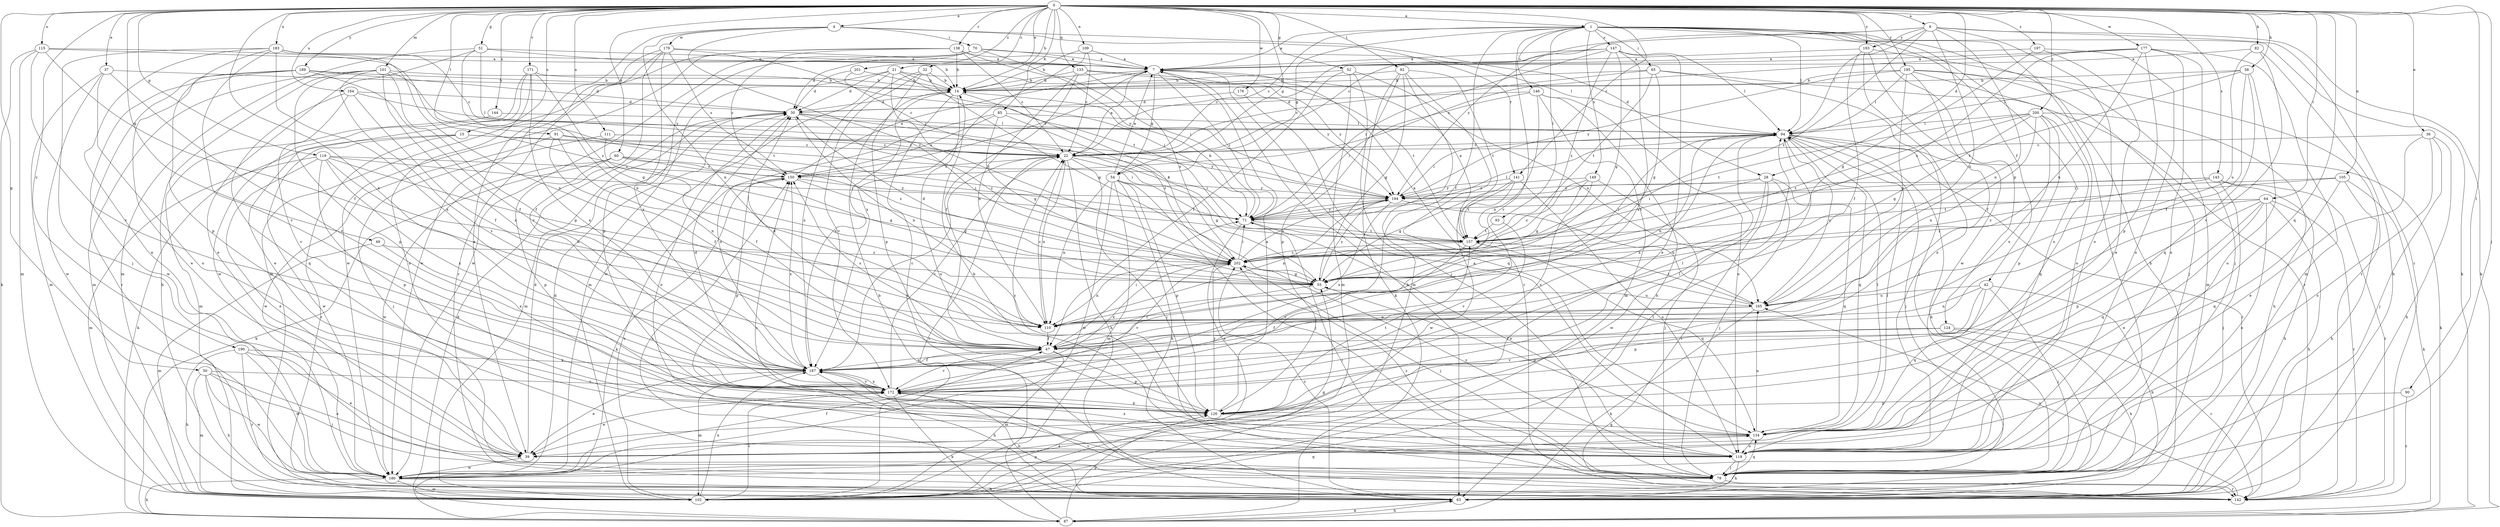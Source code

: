 strict digraph  {
0;
1;
4;
6;
7;
14;
15;
21;
22;
28;
30;
32;
36;
37;
39;
42;
47;
49;
50;
51;
52;
54;
55;
58;
60;
63;
64;
65;
70;
71;
79;
82;
85;
87;
90;
91;
92;
93;
94;
101;
102;
105;
109;
110;
111;
115;
118;
119;
124;
126;
133;
134;
138;
141;
142;
143;
144;
146;
147;
149;
150;
157;
164;
165;
171;
172;
176;
177;
179;
180;
183;
187;
189;
190;
193;
194;
195;
197;
200;
201;
202;
0 -> 1  [label=a];
0 -> 4  [label=a];
0 -> 6  [label=a];
0 -> 14  [label=b];
0 -> 15  [label=c];
0 -> 21  [label=c];
0 -> 28  [label=d];
0 -> 32  [label=e];
0 -> 36  [label=e];
0 -> 37  [label=e];
0 -> 49  [label=g];
0 -> 50  [label=g];
0 -> 51  [label=g];
0 -> 52  [label=g];
0 -> 54  [label=g];
0 -> 58  [label=h];
0 -> 60  [label=h];
0 -> 64  [label=i];
0 -> 79  [label=j];
0 -> 82  [label=k];
0 -> 85  [label=k];
0 -> 90  [label=l];
0 -> 91  [label=l];
0 -> 92  [label=l];
0 -> 101  [label=m];
0 -> 105  [label=n];
0 -> 109  [label=n];
0 -> 111  [label=o];
0 -> 115  [label=o];
0 -> 119  [label=p];
0 -> 133  [label=q];
0 -> 134  [label=q];
0 -> 138  [label=r];
0 -> 141  [label=r];
0 -> 143  [label=s];
0 -> 144  [label=s];
0 -> 164  [label=u];
0 -> 171  [label=v];
0 -> 176  [label=w];
0 -> 177  [label=w];
0 -> 183  [label=x];
0 -> 187  [label=x];
0 -> 189  [label=y];
0 -> 190  [label=y];
0 -> 193  [label=y];
0 -> 195  [label=z];
0 -> 197  [label=z];
0 -> 200  [label=z];
0 -> 201  [label=z];
1 -> 7  [label=a];
1 -> 22  [label=c];
1 -> 42  [label=f];
1 -> 47  [label=f];
1 -> 54  [label=g];
1 -> 63  [label=h];
1 -> 65  [label=i];
1 -> 79  [label=j];
1 -> 87  [label=k];
1 -> 93  [label=l];
1 -> 94  [label=l];
1 -> 118  [label=o];
1 -> 124  [label=p];
1 -> 146  [label=s];
1 -> 147  [label=s];
1 -> 149  [label=s];
1 -> 172  [label=v];
4 -> 28  [label=d];
4 -> 39  [label=e];
4 -> 70  [label=i];
4 -> 110  [label=n];
4 -> 141  [label=r];
4 -> 179  [label=w];
4 -> 202  [label=z];
6 -> 22  [label=c];
6 -> 87  [label=k];
6 -> 94  [label=l];
6 -> 110  [label=n];
6 -> 118  [label=o];
6 -> 142  [label=r];
6 -> 165  [label=u];
6 -> 193  [label=y];
6 -> 194  [label=y];
6 -> 202  [label=z];
7 -> 14  [label=b];
7 -> 54  [label=g];
7 -> 63  [label=h];
7 -> 71  [label=i];
7 -> 150  [label=s];
14 -> 30  [label=d];
14 -> 118  [label=o];
14 -> 142  [label=r];
14 -> 187  [label=x];
14 -> 202  [label=z];
15 -> 22  [label=c];
15 -> 71  [label=i];
15 -> 87  [label=k];
15 -> 142  [label=r];
15 -> 180  [label=w];
21 -> 14  [label=b];
21 -> 30  [label=d];
21 -> 71  [label=i];
21 -> 102  [label=m];
21 -> 180  [label=w];
21 -> 194  [label=y];
21 -> 202  [label=z];
22 -> 7  [label=a];
22 -> 55  [label=g];
22 -> 63  [label=h];
22 -> 71  [label=i];
22 -> 79  [label=j];
22 -> 110  [label=n];
22 -> 150  [label=s];
28 -> 79  [label=j];
28 -> 134  [label=q];
28 -> 142  [label=r];
28 -> 157  [label=t];
28 -> 180  [label=w];
28 -> 194  [label=y];
30 -> 94  [label=l];
30 -> 102  [label=m];
30 -> 110  [label=n];
30 -> 118  [label=o];
30 -> 157  [label=t];
30 -> 202  [label=z];
32 -> 14  [label=b];
32 -> 55  [label=g];
32 -> 126  [label=p];
32 -> 172  [label=v];
32 -> 187  [label=x];
36 -> 22  [label=c];
36 -> 39  [label=e];
36 -> 63  [label=h];
36 -> 79  [label=j];
36 -> 118  [label=o];
37 -> 14  [label=b];
37 -> 102  [label=m];
37 -> 118  [label=o];
37 -> 172  [label=v];
37 -> 180  [label=w];
39 -> 30  [label=d];
39 -> 180  [label=w];
42 -> 63  [label=h];
42 -> 79  [label=j];
42 -> 110  [label=n];
42 -> 126  [label=p];
42 -> 134  [label=q];
42 -> 165  [label=u];
47 -> 30  [label=d];
47 -> 71  [label=i];
47 -> 102  [label=m];
47 -> 126  [label=p];
47 -> 150  [label=s];
47 -> 172  [label=v];
47 -> 187  [label=x];
49 -> 102  [label=m];
49 -> 187  [label=x];
49 -> 202  [label=z];
50 -> 39  [label=e];
50 -> 63  [label=h];
50 -> 79  [label=j];
50 -> 102  [label=m];
50 -> 172  [label=v];
50 -> 180  [label=w];
51 -> 7  [label=a];
51 -> 14  [label=b];
51 -> 39  [label=e];
51 -> 102  [label=m];
51 -> 110  [label=n];
51 -> 194  [label=y];
52 -> 14  [label=b];
52 -> 47  [label=f];
52 -> 79  [label=j];
52 -> 102  [label=m];
52 -> 165  [label=u];
54 -> 7  [label=a];
54 -> 63  [label=h];
54 -> 79  [label=j];
54 -> 102  [label=m];
54 -> 110  [label=n];
54 -> 126  [label=p];
54 -> 180  [label=w];
54 -> 194  [label=y];
55 -> 30  [label=d];
55 -> 47  [label=f];
55 -> 94  [label=l];
55 -> 165  [label=u];
55 -> 194  [label=y];
58 -> 14  [label=b];
58 -> 47  [label=f];
58 -> 94  [label=l];
58 -> 118  [label=o];
58 -> 134  [label=q];
58 -> 157  [label=t];
60 -> 55  [label=g];
60 -> 71  [label=i];
60 -> 87  [label=k];
60 -> 126  [label=p];
60 -> 150  [label=s];
60 -> 180  [label=w];
63 -> 87  [label=k];
63 -> 150  [label=s];
63 -> 202  [label=z];
64 -> 39  [label=e];
64 -> 63  [label=h];
64 -> 71  [label=i];
64 -> 118  [label=o];
64 -> 126  [label=p];
64 -> 134  [label=q];
64 -> 142  [label=r];
64 -> 202  [label=z];
65 -> 14  [label=b];
65 -> 22  [label=c];
65 -> 55  [label=g];
65 -> 79  [label=j];
65 -> 142  [label=r];
65 -> 157  [label=t];
70 -> 7  [label=a];
70 -> 30  [label=d];
70 -> 71  [label=i];
70 -> 94  [label=l];
70 -> 126  [label=p];
70 -> 180  [label=w];
71 -> 14  [label=b];
71 -> 39  [label=e];
71 -> 94  [label=l];
71 -> 118  [label=o];
71 -> 157  [label=t];
71 -> 194  [label=y];
79 -> 134  [label=q];
79 -> 142  [label=r];
79 -> 150  [label=s];
79 -> 202  [label=z];
82 -> 7  [label=a];
82 -> 63  [label=h];
82 -> 165  [label=u];
82 -> 172  [label=v];
85 -> 55  [label=g];
85 -> 94  [label=l];
85 -> 150  [label=s];
85 -> 187  [label=x];
85 -> 202  [label=z];
87 -> 22  [label=c];
87 -> 30  [label=d];
87 -> 63  [label=h];
87 -> 126  [label=p];
90 -> 126  [label=p];
90 -> 142  [label=r];
91 -> 22  [label=c];
91 -> 47  [label=f];
91 -> 110  [label=n];
91 -> 180  [label=w];
91 -> 202  [label=z];
92 -> 14  [label=b];
92 -> 55  [label=g];
92 -> 87  [label=k];
92 -> 102  [label=m];
92 -> 126  [label=p];
92 -> 142  [label=r];
92 -> 157  [label=t];
93 -> 157  [label=t];
93 -> 172  [label=v];
94 -> 22  [label=c];
94 -> 63  [label=h];
94 -> 79  [label=j];
94 -> 87  [label=k];
94 -> 110  [label=n];
94 -> 134  [label=q];
94 -> 142  [label=r];
94 -> 165  [label=u];
94 -> 187  [label=x];
101 -> 14  [label=b];
101 -> 47  [label=f];
101 -> 63  [label=h];
101 -> 102  [label=m];
101 -> 126  [label=p];
101 -> 157  [label=t];
101 -> 172  [label=v];
101 -> 187  [label=x];
102 -> 14  [label=b];
102 -> 55  [label=g];
102 -> 94  [label=l];
102 -> 126  [label=p];
102 -> 150  [label=s];
102 -> 172  [label=v];
102 -> 187  [label=x];
105 -> 63  [label=h];
105 -> 87  [label=k];
105 -> 134  [label=q];
105 -> 157  [label=t];
105 -> 194  [label=y];
109 -> 7  [label=a];
109 -> 14  [label=b];
109 -> 22  [label=c];
109 -> 187  [label=x];
110 -> 22  [label=c];
110 -> 47  [label=f];
111 -> 22  [label=c];
111 -> 47  [label=f];
111 -> 79  [label=j];
111 -> 194  [label=y];
115 -> 7  [label=a];
115 -> 47  [label=f];
115 -> 87  [label=k];
115 -> 102  [label=m];
115 -> 172  [label=v];
115 -> 202  [label=z];
118 -> 7  [label=a];
118 -> 14  [label=b];
118 -> 63  [label=h];
118 -> 79  [label=j];
118 -> 94  [label=l];
118 -> 187  [label=x];
118 -> 202  [label=z];
119 -> 39  [label=e];
119 -> 55  [label=g];
119 -> 71  [label=i];
119 -> 102  [label=m];
119 -> 110  [label=n];
119 -> 126  [label=p];
119 -> 150  [label=s];
119 -> 187  [label=x];
124 -> 47  [label=f];
124 -> 63  [label=h];
124 -> 142  [label=r];
124 -> 172  [label=v];
126 -> 7  [label=a];
126 -> 94  [label=l];
126 -> 134  [label=q];
126 -> 157  [label=t];
126 -> 202  [label=z];
133 -> 14  [label=b];
133 -> 47  [label=f];
133 -> 110  [label=n];
133 -> 157  [label=t];
133 -> 194  [label=y];
133 -> 202  [label=z];
134 -> 22  [label=c];
134 -> 39  [label=e];
134 -> 55  [label=g];
134 -> 94  [label=l];
134 -> 118  [label=o];
134 -> 165  [label=u];
138 -> 7  [label=a];
138 -> 14  [label=b];
138 -> 22  [label=c];
138 -> 102  [label=m];
138 -> 150  [label=s];
138 -> 180  [label=w];
138 -> 194  [label=y];
141 -> 55  [label=g];
141 -> 118  [label=o];
141 -> 157  [label=t];
141 -> 180  [label=w];
141 -> 194  [label=y];
142 -> 71  [label=i];
142 -> 165  [label=u];
142 -> 172  [label=v];
143 -> 63  [label=h];
143 -> 71  [label=i];
143 -> 79  [label=j];
143 -> 142  [label=r];
143 -> 194  [label=y];
143 -> 202  [label=z];
144 -> 94  [label=l];
144 -> 102  [label=m];
146 -> 30  [label=d];
146 -> 63  [label=h];
146 -> 71  [label=i];
146 -> 102  [label=m];
146 -> 110  [label=n];
146 -> 118  [label=o];
147 -> 7  [label=a];
147 -> 22  [label=c];
147 -> 39  [label=e];
147 -> 55  [label=g];
147 -> 71  [label=i];
147 -> 94  [label=l];
147 -> 187  [label=x];
147 -> 202  [label=z];
149 -> 55  [label=g];
149 -> 79  [label=j];
149 -> 172  [label=v];
149 -> 194  [label=y];
149 -> 202  [label=z];
150 -> 7  [label=a];
150 -> 55  [label=g];
150 -> 87  [label=k];
150 -> 126  [label=p];
150 -> 194  [label=y];
157 -> 7  [label=a];
157 -> 134  [label=q];
157 -> 172  [label=v];
157 -> 202  [label=z];
164 -> 30  [label=d];
164 -> 47  [label=f];
164 -> 94  [label=l];
164 -> 134  [label=q];
164 -> 172  [label=v];
165 -> 7  [label=a];
165 -> 47  [label=f];
165 -> 87  [label=k];
165 -> 110  [label=n];
165 -> 157  [label=t];
171 -> 14  [label=b];
171 -> 39  [label=e];
171 -> 55  [label=g];
171 -> 118  [label=o];
171 -> 180  [label=w];
171 -> 187  [label=x];
172 -> 22  [label=c];
172 -> 30  [label=d];
172 -> 39  [label=e];
172 -> 63  [label=h];
172 -> 87  [label=k];
172 -> 94  [label=l];
172 -> 126  [label=p];
172 -> 187  [label=x];
176 -> 30  [label=d];
176 -> 134  [label=q];
177 -> 7  [label=a];
177 -> 79  [label=j];
177 -> 102  [label=m];
177 -> 118  [label=o];
177 -> 126  [label=p];
177 -> 150  [label=s];
177 -> 165  [label=u];
177 -> 202  [label=z];
179 -> 7  [label=a];
179 -> 142  [label=r];
179 -> 150  [label=s];
179 -> 157  [label=t];
179 -> 172  [label=v];
179 -> 180  [label=w];
179 -> 187  [label=x];
180 -> 30  [label=d];
180 -> 47  [label=f];
180 -> 63  [label=h];
180 -> 87  [label=k];
180 -> 102  [label=m];
180 -> 134  [label=q];
183 -> 7  [label=a];
183 -> 22  [label=c];
183 -> 39  [label=e];
183 -> 79  [label=j];
183 -> 110  [label=n];
183 -> 126  [label=p];
183 -> 172  [label=v];
183 -> 187  [label=x];
187 -> 22  [label=c];
187 -> 39  [label=e];
187 -> 47  [label=f];
187 -> 63  [label=h];
187 -> 102  [label=m];
187 -> 150  [label=s];
187 -> 172  [label=v];
189 -> 14  [label=b];
189 -> 30  [label=d];
189 -> 39  [label=e];
189 -> 47  [label=f];
189 -> 142  [label=r];
189 -> 180  [label=w];
190 -> 39  [label=e];
190 -> 63  [label=h];
190 -> 142  [label=r];
190 -> 180  [label=w];
190 -> 187  [label=x];
193 -> 7  [label=a];
193 -> 47  [label=f];
193 -> 118  [label=o];
193 -> 142  [label=r];
193 -> 180  [label=w];
194 -> 71  [label=i];
194 -> 94  [label=l];
194 -> 110  [label=n];
194 -> 165  [label=u];
194 -> 187  [label=x];
195 -> 14  [label=b];
195 -> 47  [label=f];
195 -> 79  [label=j];
195 -> 94  [label=l];
195 -> 102  [label=m];
195 -> 118  [label=o];
195 -> 165  [label=u];
195 -> 194  [label=y];
197 -> 7  [label=a];
197 -> 39  [label=e];
197 -> 55  [label=g];
197 -> 118  [label=o];
200 -> 55  [label=g];
200 -> 63  [label=h];
200 -> 94  [label=l];
200 -> 110  [label=n];
200 -> 126  [label=p];
200 -> 134  [label=q];
200 -> 157  [label=t];
200 -> 187  [label=x];
200 -> 202  [label=z];
201 -> 14  [label=b];
201 -> 22  [label=c];
201 -> 30  [label=d];
202 -> 55  [label=g];
202 -> 71  [label=i];
202 -> 79  [label=j];
202 -> 110  [label=n];
202 -> 172  [label=v];
202 -> 187  [label=x];
202 -> 194  [label=y];
}
